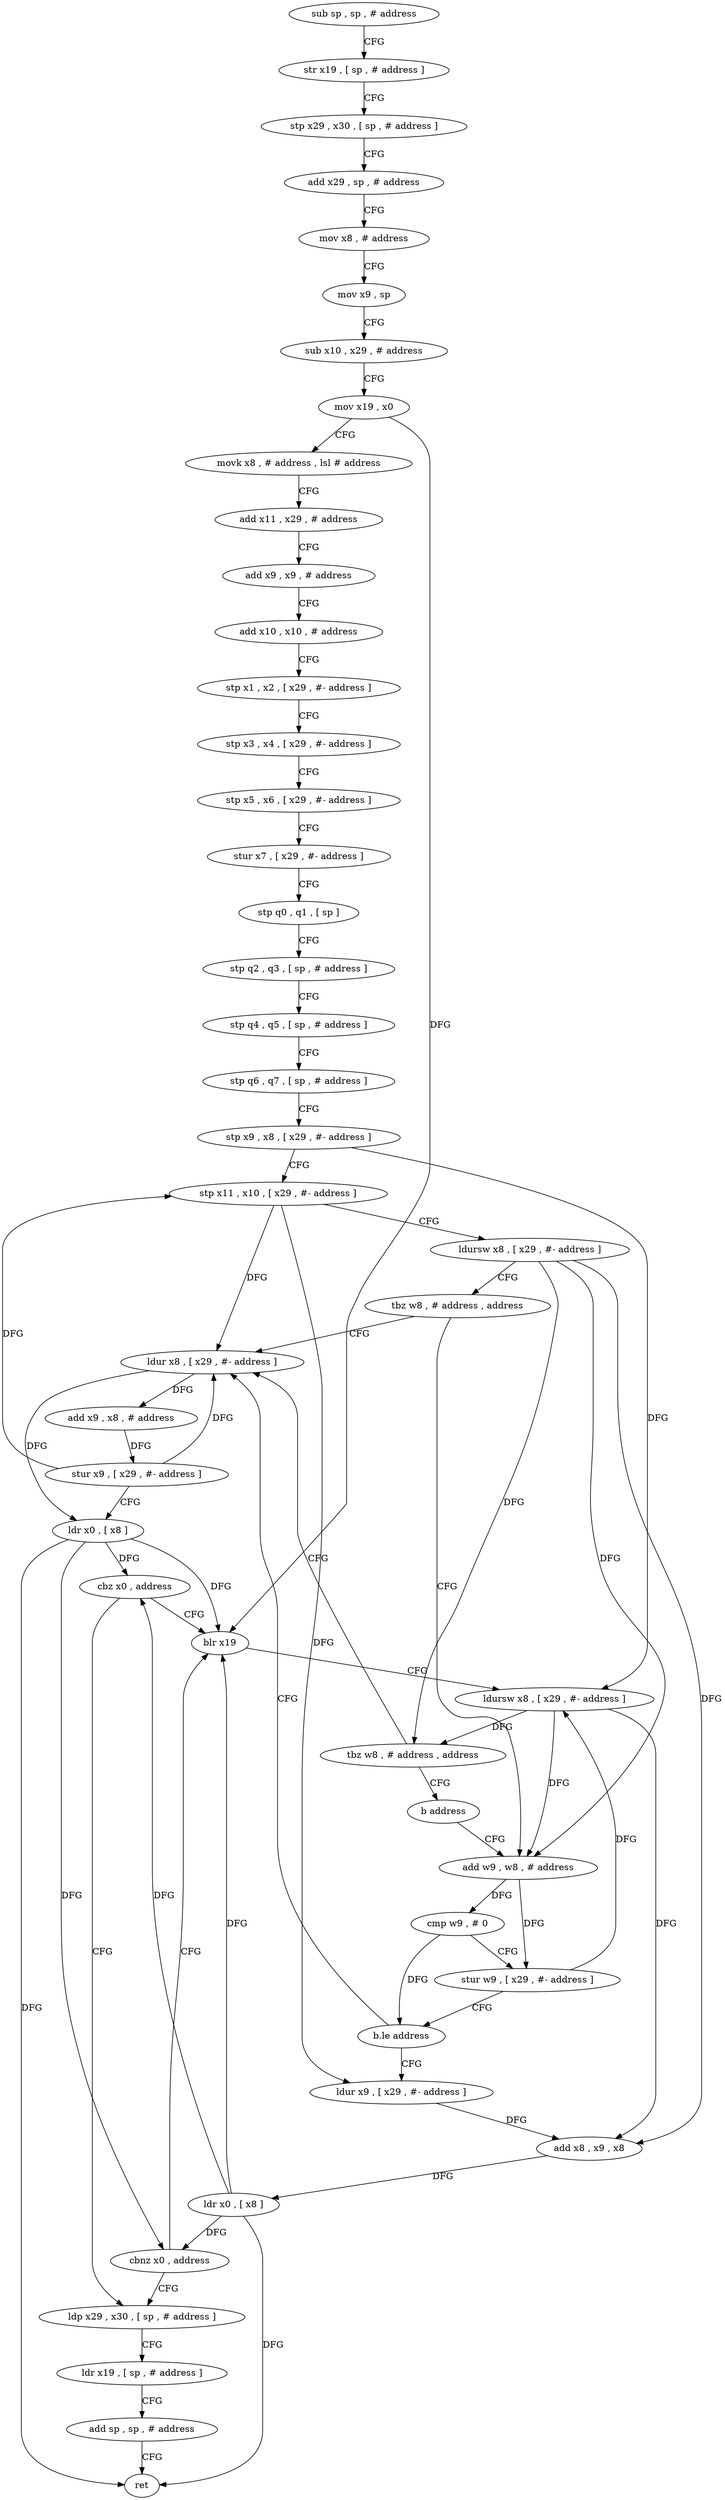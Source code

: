 digraph "func" {
"4212824" [label = "sub sp , sp , # address" ]
"4212828" [label = "str x19 , [ sp , # address ]" ]
"4212832" [label = "stp x29 , x30 , [ sp , # address ]" ]
"4212836" [label = "add x29 , sp , # address" ]
"4212840" [label = "mov x8 , # address" ]
"4212844" [label = "mov x9 , sp" ]
"4212848" [label = "sub x10 , x29 , # address" ]
"4212852" [label = "mov x19 , x0" ]
"4212856" [label = "movk x8 , # address , lsl # address" ]
"4212860" [label = "add x11 , x29 , # address" ]
"4212864" [label = "add x9 , x9 , # address" ]
"4212868" [label = "add x10 , x10 , # address" ]
"4212872" [label = "stp x1 , x2 , [ x29 , #- address ]" ]
"4212876" [label = "stp x3 , x4 , [ x29 , #- address ]" ]
"4212880" [label = "stp x5 , x6 , [ x29 , #- address ]" ]
"4212884" [label = "stur x7 , [ x29 , #- address ]" ]
"4212888" [label = "stp q0 , q1 , [ sp ]" ]
"4212892" [label = "stp q2 , q3 , [ sp , # address ]" ]
"4212896" [label = "stp q4 , q5 , [ sp , # address ]" ]
"4212900" [label = "stp q6 , q7 , [ sp , # address ]" ]
"4212904" [label = "stp x9 , x8 , [ x29 , #- address ]" ]
"4212908" [label = "stp x11 , x10 , [ x29 , #- address ]" ]
"4212912" [label = "ldursw x8 , [ x29 , #- address ]" ]
"4212916" [label = "tbz w8 , # address , address" ]
"4212936" [label = "ldur x8 , [ x29 , #- address ]" ]
"4212920" [label = "add w9 , w8 , # address" ]
"4212940" [label = "add x9 , x8 , # address" ]
"4212944" [label = "stur x9 , [ x29 , #- address ]" ]
"4212948" [label = "ldr x0 , [ x8 ]" ]
"4212952" [label = "cbz x0 , address" ]
"4212988" [label = "ldp x29 , x30 , [ sp , # address ]" ]
"4212956" [label = "blr x19" ]
"4212924" [label = "cmp w9 , # 0" ]
"4212928" [label = "stur w9 , [ x29 , #- address ]" ]
"4212932" [label = "b.le address" ]
"4212972" [label = "ldur x9 , [ x29 , #- address ]" ]
"4212992" [label = "ldr x19 , [ sp , # address ]" ]
"4212996" [label = "add sp , sp , # address" ]
"4213000" [label = "ret" ]
"4212960" [label = "ldursw x8 , [ x29 , #- address ]" ]
"4212964" [label = "tbz w8 , # address , address" ]
"4212968" [label = "b address" ]
"4212976" [label = "add x8 , x9 , x8" ]
"4212980" [label = "ldr x0 , [ x8 ]" ]
"4212984" [label = "cbnz x0 , address" ]
"4212824" -> "4212828" [ label = "CFG" ]
"4212828" -> "4212832" [ label = "CFG" ]
"4212832" -> "4212836" [ label = "CFG" ]
"4212836" -> "4212840" [ label = "CFG" ]
"4212840" -> "4212844" [ label = "CFG" ]
"4212844" -> "4212848" [ label = "CFG" ]
"4212848" -> "4212852" [ label = "CFG" ]
"4212852" -> "4212856" [ label = "CFG" ]
"4212852" -> "4212956" [ label = "DFG" ]
"4212856" -> "4212860" [ label = "CFG" ]
"4212860" -> "4212864" [ label = "CFG" ]
"4212864" -> "4212868" [ label = "CFG" ]
"4212868" -> "4212872" [ label = "CFG" ]
"4212872" -> "4212876" [ label = "CFG" ]
"4212876" -> "4212880" [ label = "CFG" ]
"4212880" -> "4212884" [ label = "CFG" ]
"4212884" -> "4212888" [ label = "CFG" ]
"4212888" -> "4212892" [ label = "CFG" ]
"4212892" -> "4212896" [ label = "CFG" ]
"4212896" -> "4212900" [ label = "CFG" ]
"4212900" -> "4212904" [ label = "CFG" ]
"4212904" -> "4212908" [ label = "CFG" ]
"4212904" -> "4212960" [ label = "DFG" ]
"4212908" -> "4212912" [ label = "CFG" ]
"4212908" -> "4212936" [ label = "DFG" ]
"4212908" -> "4212972" [ label = "DFG" ]
"4212912" -> "4212916" [ label = "CFG" ]
"4212912" -> "4212920" [ label = "DFG" ]
"4212912" -> "4212964" [ label = "DFG" ]
"4212912" -> "4212976" [ label = "DFG" ]
"4212916" -> "4212936" [ label = "CFG" ]
"4212916" -> "4212920" [ label = "CFG" ]
"4212936" -> "4212940" [ label = "DFG" ]
"4212936" -> "4212948" [ label = "DFG" ]
"4212920" -> "4212924" [ label = "DFG" ]
"4212920" -> "4212928" [ label = "DFG" ]
"4212940" -> "4212944" [ label = "DFG" ]
"4212944" -> "4212948" [ label = "CFG" ]
"4212944" -> "4212908" [ label = "DFG" ]
"4212944" -> "4212936" [ label = "DFG" ]
"4212948" -> "4212952" [ label = "DFG" ]
"4212948" -> "4213000" [ label = "DFG" ]
"4212948" -> "4212956" [ label = "DFG" ]
"4212948" -> "4212984" [ label = "DFG" ]
"4212952" -> "4212988" [ label = "CFG" ]
"4212952" -> "4212956" [ label = "CFG" ]
"4212988" -> "4212992" [ label = "CFG" ]
"4212956" -> "4212960" [ label = "CFG" ]
"4212924" -> "4212928" [ label = "CFG" ]
"4212924" -> "4212932" [ label = "DFG" ]
"4212928" -> "4212932" [ label = "CFG" ]
"4212928" -> "4212960" [ label = "DFG" ]
"4212932" -> "4212972" [ label = "CFG" ]
"4212932" -> "4212936" [ label = "CFG" ]
"4212972" -> "4212976" [ label = "DFG" ]
"4212992" -> "4212996" [ label = "CFG" ]
"4212996" -> "4213000" [ label = "CFG" ]
"4212960" -> "4212964" [ label = "DFG" ]
"4212960" -> "4212920" [ label = "DFG" ]
"4212960" -> "4212976" [ label = "DFG" ]
"4212964" -> "4212936" [ label = "CFG" ]
"4212964" -> "4212968" [ label = "CFG" ]
"4212968" -> "4212920" [ label = "CFG" ]
"4212976" -> "4212980" [ label = "DFG" ]
"4212980" -> "4212984" [ label = "DFG" ]
"4212980" -> "4212952" [ label = "DFG" ]
"4212980" -> "4212956" [ label = "DFG" ]
"4212980" -> "4213000" [ label = "DFG" ]
"4212984" -> "4212956" [ label = "CFG" ]
"4212984" -> "4212988" [ label = "CFG" ]
}
